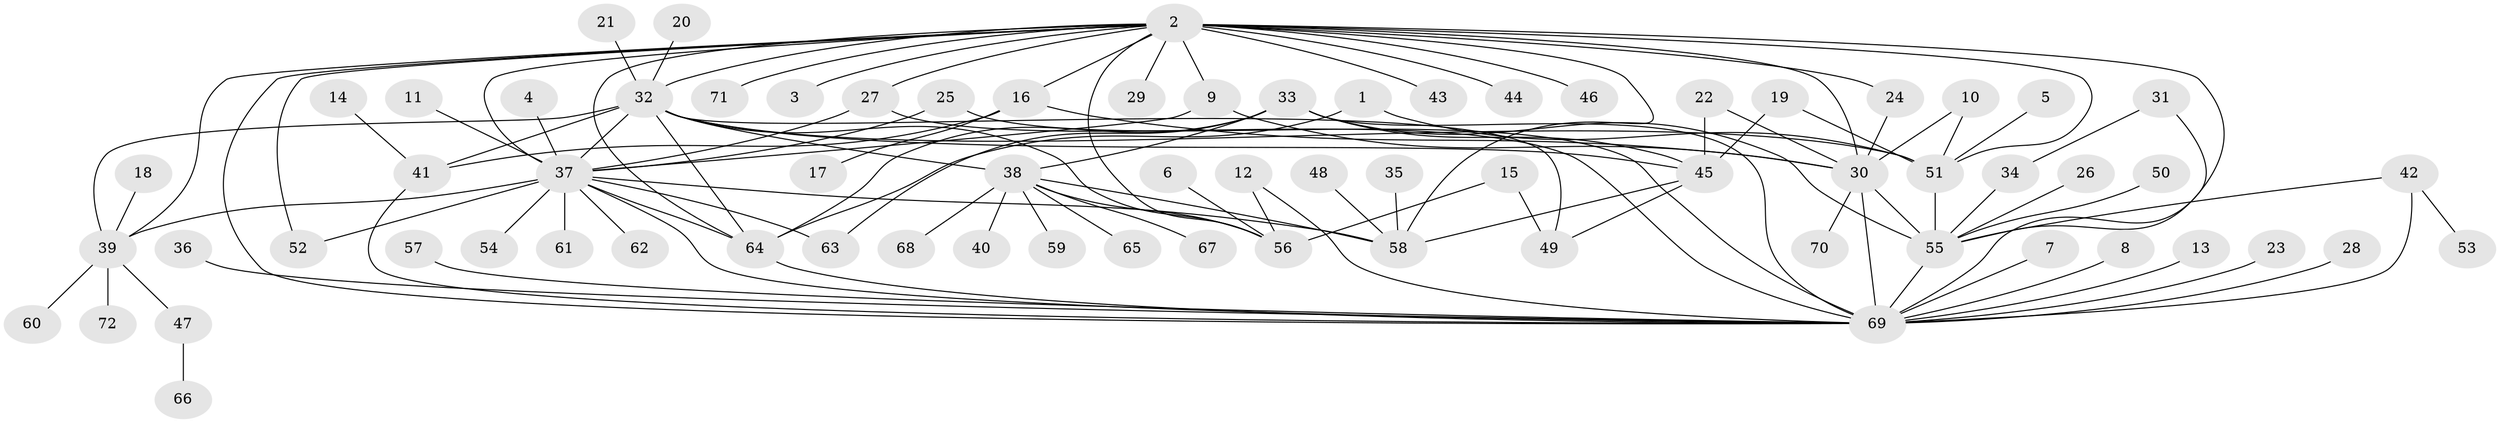 // original degree distribution, {27: 0.007194244604316547, 4: 0.07194244604316546, 8: 0.02158273381294964, 28: 0.007194244604316547, 6: 0.03597122302158273, 10: 0.007194244604316547, 3: 0.1223021582733813, 1: 0.4892086330935252, 5: 0.014388489208633094, 12: 0.007194244604316547, 2: 0.18705035971223022, 11: 0.007194244604316547, 9: 0.007194244604316547, 7: 0.014388489208633094}
// Generated by graph-tools (version 1.1) at 2025/26/03/09/25 03:26:00]
// undirected, 72 vertices, 112 edges
graph export_dot {
graph [start="1"]
  node [color=gray90,style=filled];
  1;
  2;
  3;
  4;
  5;
  6;
  7;
  8;
  9;
  10;
  11;
  12;
  13;
  14;
  15;
  16;
  17;
  18;
  19;
  20;
  21;
  22;
  23;
  24;
  25;
  26;
  27;
  28;
  29;
  30;
  31;
  32;
  33;
  34;
  35;
  36;
  37;
  38;
  39;
  40;
  41;
  42;
  43;
  44;
  45;
  46;
  47;
  48;
  49;
  50;
  51;
  52;
  53;
  54;
  55;
  56;
  57;
  58;
  59;
  60;
  61;
  62;
  63;
  64;
  65;
  66;
  67;
  68;
  69;
  70;
  71;
  72;
  1 -- 51 [weight=1.0];
  1 -- 64 [weight=1.0];
  2 -- 3 [weight=1.0];
  2 -- 9 [weight=1.0];
  2 -- 16 [weight=1.0];
  2 -- 24 [weight=1.0];
  2 -- 27 [weight=1.0];
  2 -- 29 [weight=1.0];
  2 -- 30 [weight=1.0];
  2 -- 32 [weight=1.0];
  2 -- 37 [weight=1.0];
  2 -- 39 [weight=1.0];
  2 -- 43 [weight=1.0];
  2 -- 44 [weight=1.0];
  2 -- 46 [weight=1.0];
  2 -- 51 [weight=2.0];
  2 -- 52 [weight=1.0];
  2 -- 55 [weight=2.0];
  2 -- 56 [weight=1.0];
  2 -- 58 [weight=2.0];
  2 -- 64 [weight=1.0];
  2 -- 69 [weight=1.0];
  2 -- 71 [weight=1.0];
  4 -- 37 [weight=1.0];
  5 -- 51 [weight=1.0];
  6 -- 56 [weight=1.0];
  7 -- 69 [weight=1.0];
  8 -- 69 [weight=1.0];
  9 -- 30 [weight=1.0];
  9 -- 37 [weight=1.0];
  10 -- 30 [weight=1.0];
  10 -- 51 [weight=1.0];
  11 -- 37 [weight=1.0];
  12 -- 56 [weight=1.0];
  12 -- 69 [weight=1.0];
  13 -- 69 [weight=1.0];
  14 -- 41 [weight=1.0];
  15 -- 49 [weight=1.0];
  15 -- 56 [weight=1.0];
  16 -- 17 [weight=1.0];
  16 -- 30 [weight=1.0];
  16 -- 41 [weight=1.0];
  18 -- 39 [weight=1.0];
  19 -- 45 [weight=1.0];
  19 -- 51 [weight=1.0];
  20 -- 32 [weight=1.0];
  21 -- 32 [weight=1.0];
  22 -- 30 [weight=1.0];
  22 -- 45 [weight=1.0];
  23 -- 69 [weight=1.0];
  24 -- 30 [weight=1.0];
  25 -- 37 [weight=1.0];
  25 -- 69 [weight=1.0];
  26 -- 55 [weight=1.0];
  27 -- 37 [weight=1.0];
  27 -- 69 [weight=1.0];
  28 -- 69 [weight=1.0];
  30 -- 55 [weight=1.0];
  30 -- 69 [weight=2.0];
  30 -- 70 [weight=1.0];
  31 -- 34 [weight=1.0];
  31 -- 69 [weight=1.0];
  32 -- 37 [weight=1.0];
  32 -- 38 [weight=1.0];
  32 -- 39 [weight=1.0];
  32 -- 41 [weight=1.0];
  32 -- 45 [weight=1.0];
  32 -- 49 [weight=2.0];
  32 -- 51 [weight=1.0];
  32 -- 56 [weight=1.0];
  32 -- 64 [weight=1.0];
  33 -- 38 [weight=1.0];
  33 -- 45 [weight=1.0];
  33 -- 55 [weight=1.0];
  33 -- 63 [weight=1.0];
  33 -- 64 [weight=1.0];
  33 -- 69 [weight=1.0];
  34 -- 55 [weight=1.0];
  35 -- 58 [weight=1.0];
  36 -- 69 [weight=1.0];
  37 -- 39 [weight=1.0];
  37 -- 52 [weight=1.0];
  37 -- 54 [weight=1.0];
  37 -- 58 [weight=1.0];
  37 -- 61 [weight=1.0];
  37 -- 62 [weight=1.0];
  37 -- 63 [weight=1.0];
  37 -- 64 [weight=1.0];
  37 -- 69 [weight=1.0];
  38 -- 40 [weight=1.0];
  38 -- 56 [weight=1.0];
  38 -- 58 [weight=1.0];
  38 -- 59 [weight=1.0];
  38 -- 65 [weight=1.0];
  38 -- 67 [weight=1.0];
  38 -- 68 [weight=1.0];
  39 -- 47 [weight=1.0];
  39 -- 60 [weight=1.0];
  39 -- 72 [weight=1.0];
  41 -- 69 [weight=1.0];
  42 -- 53 [weight=1.0];
  42 -- 55 [weight=1.0];
  42 -- 69 [weight=1.0];
  45 -- 49 [weight=1.0];
  45 -- 58 [weight=1.0];
  47 -- 66 [weight=1.0];
  48 -- 58 [weight=1.0];
  50 -- 55 [weight=1.0];
  51 -- 55 [weight=1.0];
  55 -- 69 [weight=2.0];
  57 -- 69 [weight=1.0];
  64 -- 69 [weight=1.0];
}
